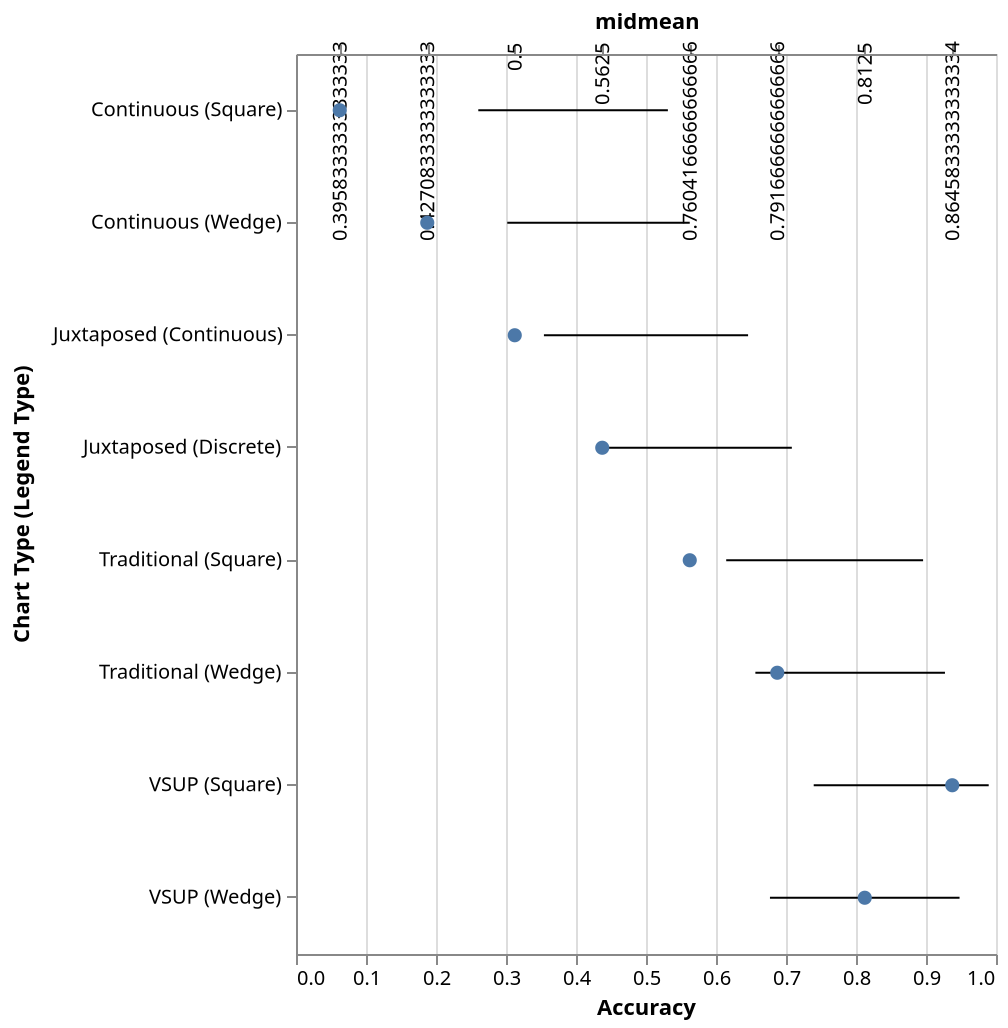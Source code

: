 {
  "$schema": "https://vega.github.io/schema/vega-lite/v5.json",
  "height": 450,
  "width": 350,
  "data": {
    "values": [
      {
        "key": "Continuous (Square)",
        "midmean": 0.3958333333333333,
        "ci1": 0.2604166666666667,
        "ci2": 0.53125
      },
      {
        "key": "Continuous (Wedge)",
        "midmean": 0.4270833333333333,
        "ci1": 0.30182291666666666,
        "ci2": 0.5625
      },
      {
        "key": "Juxtaposed (Continuous)",
        "midmean": 0.5,
        "ci1": 0.3541666666666667,
        "ci2": 0.6458333333333334
      },
      {
        "key": "Juxtaposed (Discrete)",
        "midmean": 0.5625,
        "ci1": 0.43723958333333335,
        "ci2": 0.7083333333333334
      },
      {
        "key": "Traditional (Square)",
        "midmean": 0.7604166666666666,
        "ci1": 0.6145833333333334,
        "ci2": 0.8958333333333334
      },
      {
        "key": "Traditional (Wedge)",
        "midmean": 0.7916666666666666,
        "ci1": 0.65625,
        "ci2": 0.9270833333333334
      },
      {
        "key": "VSUP (Square)",
        "midmean": 0.8645833333333334,
        "ci1": 0.7395833333333334,
        "ci2": 0.9895833333333334
      },
      {
        "key": "VSUP (Wedge)",
        "midmean": 0.8125,
        "ci1": 0.6770833333333334,
        "ci2": 0.9479166666666666
      }
    ]
  },
  "layer": [
    {
      "mark": "rule",
      "encoding": {
        "y": {
          "field": "key",
          "type": "ordinal",
          "axis": {
            "title": "Chart Type (Legend Type)",
            "titlePadding": 10
          },
          "domain": [
            "Continuous (Square)",
            "Continuous (Wedge)",
            "Juxtaposed (Continuous)",
            "Juxtaposed (Discrete)",
            "Traditional (Square)",
            "Traditional (Wedge)",
            "VSUP (Wedge)",
            "VSUP (Square)"
          ]
        },
        "x": {
          "field": "ci1",
          "type": "quantitative",
          "axis": {
            "title": "Accuracy"
          }
        },
        "x2": {
          "field": "ci2",
          "type": "quantitative"
        }
      }
    },
    {
      "mark": "circle",
      "encoding": {
        "y": {
          "field": "key",
          "type": "ordinal",
          "domain": [
            "Continuous (Square)",
            "Continuous (Wedge)",
            "Juxtaposed (Continuous)",
            "Juxtaposed (Discrete)",
            "Traditional (Square)",
            "Traditional (Wedge)",
            "VSUP (Wedge)",
            "VSUP (Square)"
          ]
        },
        "x": {
          "field": "midmean",
          "key": "quantitative"
        },
        "opacity": {
          "value": 1
        },
        "size": {
          "value": 50
        }
      }
    }
  ]
}